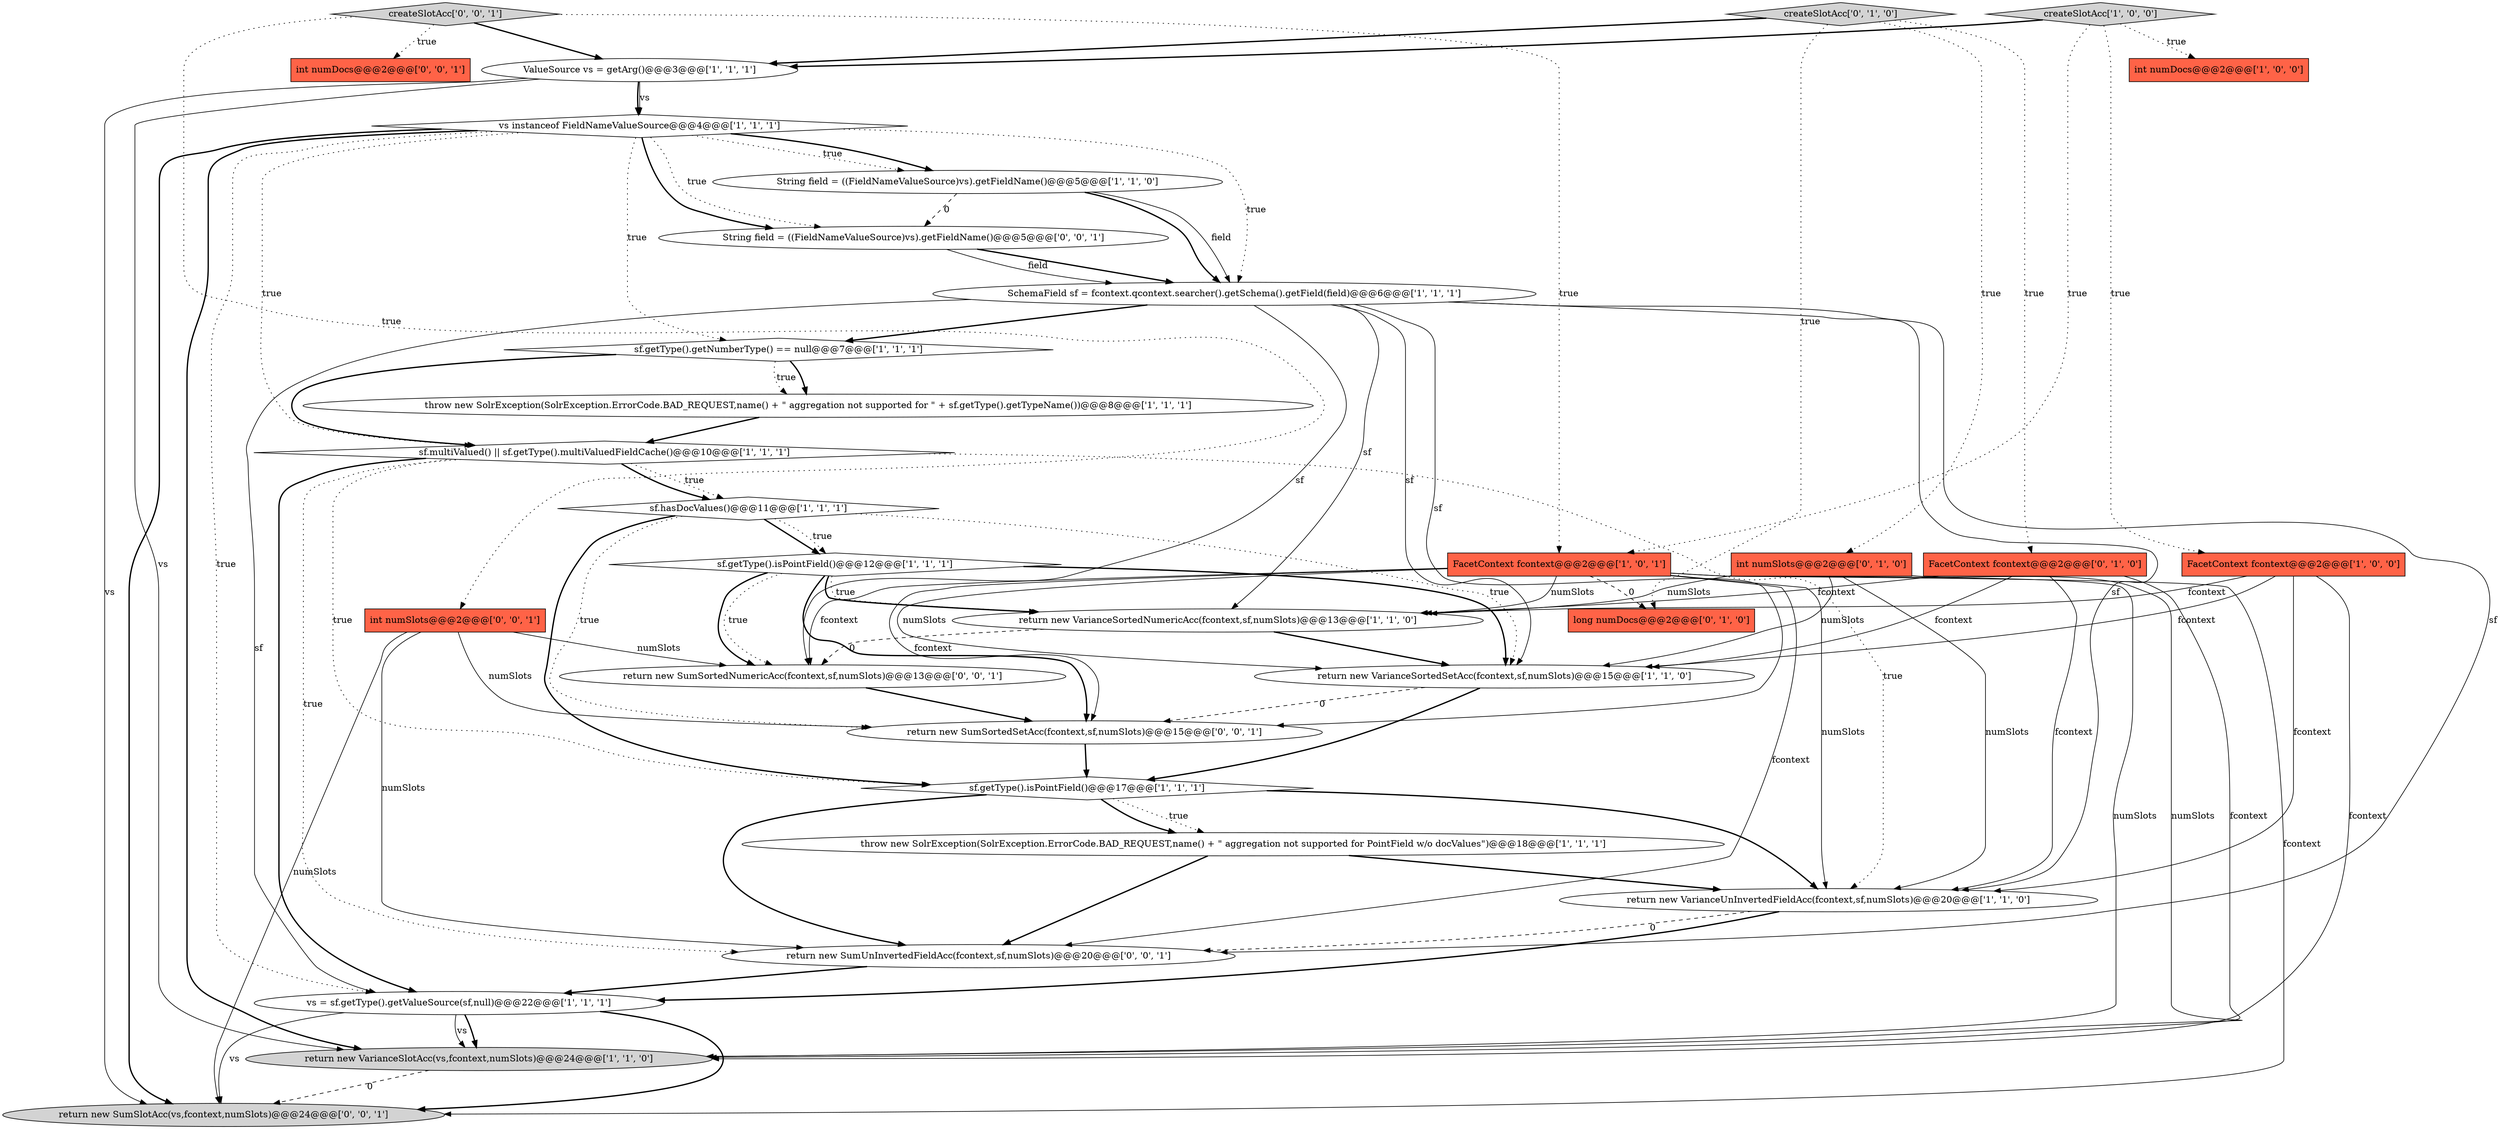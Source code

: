 digraph {
18 [style = filled, label = "return new VarianceSortedNumericAcc(fcontext,sf,numSlots)@@@13@@@['1', '1', '0']", fillcolor = white, shape = ellipse image = "AAA0AAABBB1BBB"];
25 [style = filled, label = "int numSlots@@@2@@@['0', '0', '1']", fillcolor = tomato, shape = box image = "AAA0AAABBB3BBB"];
4 [style = filled, label = "String field = ((FieldNameValueSource)vs).getFieldName()@@@5@@@['1', '1', '0']", fillcolor = white, shape = ellipse image = "AAA0AAABBB1BBB"];
28 [style = filled, label = "return new SumSortedNumericAcc(fcontext,sf,numSlots)@@@13@@@['0', '0', '1']", fillcolor = white, shape = ellipse image = "AAA0AAABBB3BBB"];
17 [style = filled, label = "vs = sf.getType().getValueSource(sf,null)@@@22@@@['1', '1', '1']", fillcolor = white, shape = ellipse image = "AAA0AAABBB1BBB"];
10 [style = filled, label = "vs instanceof FieldNameValueSource@@@4@@@['1', '1', '1']", fillcolor = white, shape = diamond image = "AAA0AAABBB1BBB"];
15 [style = filled, label = "sf.hasDocValues()@@@11@@@['1', '1', '1']", fillcolor = white, shape = diamond image = "AAA0AAABBB1BBB"];
24 [style = filled, label = "return new SumSortedSetAcc(fcontext,sf,numSlots)@@@15@@@['0', '0', '1']", fillcolor = white, shape = ellipse image = "AAA0AAABBB3BBB"];
26 [style = filled, label = "createSlotAcc['0', '0', '1']", fillcolor = lightgray, shape = diamond image = "AAA0AAABBB3BBB"];
19 [style = filled, label = "sf.getType().getNumberType() == null@@@7@@@['1', '1', '1']", fillcolor = white, shape = diamond image = "AAA0AAABBB1BBB"];
21 [style = filled, label = "int numSlots@@@2@@@['0', '1', '0']", fillcolor = tomato, shape = box image = "AAA0AAABBB2BBB"];
11 [style = filled, label = "sf.multiValued() || sf.getType().multiValuedFieldCache()@@@10@@@['1', '1', '1']", fillcolor = white, shape = diamond image = "AAA0AAABBB1BBB"];
3 [style = filled, label = "SchemaField sf = fcontext.qcontext.searcher().getSchema().getField(field)@@@6@@@['1', '1', '1']", fillcolor = white, shape = ellipse image = "AAA0AAABBB1BBB"];
2 [style = filled, label = "sf.getType().isPointField()@@@17@@@['1', '1', '1']", fillcolor = white, shape = diamond image = "AAA0AAABBB1BBB"];
7 [style = filled, label = "return new VarianceSortedSetAcc(fcontext,sf,numSlots)@@@15@@@['1', '1', '0']", fillcolor = white, shape = ellipse image = "AAA0AAABBB1BBB"];
14 [style = filled, label = "FacetContext fcontext@@@2@@@['1', '0', '1']", fillcolor = tomato, shape = box image = "AAA0AAABBB1BBB"];
31 [style = filled, label = "int numDocs@@@2@@@['0', '0', '1']", fillcolor = tomato, shape = box image = "AAA0AAABBB3BBB"];
0 [style = filled, label = "sf.getType().isPointField()@@@12@@@['1', '1', '1']", fillcolor = white, shape = diamond image = "AAA0AAABBB1BBB"];
1 [style = filled, label = "throw new SolrException(SolrException.ErrorCode.BAD_REQUEST,name() + \" aggregation not supported for \" + sf.getType().getTypeName())@@@8@@@['1', '1', '1']", fillcolor = white, shape = ellipse image = "AAA0AAABBB1BBB"];
30 [style = filled, label = "String field = ((FieldNameValueSource)vs).getFieldName()@@@5@@@['0', '0', '1']", fillcolor = white, shape = ellipse image = "AAA0AAABBB3BBB"];
13 [style = filled, label = "ValueSource vs = getArg()@@@3@@@['1', '1', '1']", fillcolor = white, shape = ellipse image = "AAA0AAABBB1BBB"];
29 [style = filled, label = "return new SumUnInvertedFieldAcc(fcontext,sf,numSlots)@@@20@@@['0', '0', '1']", fillcolor = white, shape = ellipse image = "AAA0AAABBB3BBB"];
20 [style = filled, label = "FacetContext fcontext@@@2@@@['0', '1', '0']", fillcolor = tomato, shape = box image = "AAA0AAABBB2BBB"];
5 [style = filled, label = "return new VarianceSlotAcc(vs,fcontext,numSlots)@@@24@@@['1', '1', '0']", fillcolor = lightgray, shape = ellipse image = "AAA0AAABBB1BBB"];
12 [style = filled, label = "return new VarianceUnInvertedFieldAcc(fcontext,sf,numSlots)@@@20@@@['1', '1', '0']", fillcolor = white, shape = ellipse image = "AAA0AAABBB1BBB"];
22 [style = filled, label = "createSlotAcc['0', '1', '0']", fillcolor = lightgray, shape = diamond image = "AAA0AAABBB2BBB"];
9 [style = filled, label = "throw new SolrException(SolrException.ErrorCode.BAD_REQUEST,name() + \" aggregation not supported for PointField w/o docValues\")@@@18@@@['1', '1', '1']", fillcolor = white, shape = ellipse image = "AAA0AAABBB1BBB"];
27 [style = filled, label = "return new SumSlotAcc(vs,fcontext,numSlots)@@@24@@@['0', '0', '1']", fillcolor = lightgray, shape = ellipse image = "AAA0AAABBB3BBB"];
23 [style = filled, label = "long numDocs@@@2@@@['0', '1', '0']", fillcolor = tomato, shape = box image = "AAA1AAABBB2BBB"];
6 [style = filled, label = "int numDocs@@@2@@@['1', '0', '0']", fillcolor = tomato, shape = box image = "AAA0AAABBB1BBB"];
8 [style = filled, label = "FacetContext fcontext@@@2@@@['1', '0', '0']", fillcolor = tomato, shape = box image = "AAA0AAABBB1BBB"];
16 [style = filled, label = "createSlotAcc['1', '0', '0']", fillcolor = lightgray, shape = diamond image = "AAA0AAABBB1BBB"];
8->7 [style = solid, label="fcontext"];
11->12 [style = dotted, label="true"];
10->3 [style = dotted, label="true"];
20->18 [style = solid, label="fcontext"];
4->30 [style = dashed, label="0"];
19->11 [style = bold, label=""];
3->7 [style = solid, label="sf"];
15->7 [style = dotted, label="true"];
10->30 [style = dotted, label="true"];
19->1 [style = bold, label=""];
11->2 [style = dotted, label="true"];
3->19 [style = bold, label=""];
15->0 [style = bold, label=""];
0->24 [style = bold, label=""];
20->5 [style = solid, label="fcontext"];
8->18 [style = solid, label="fcontext"];
17->27 [style = bold, label=""];
10->4 [style = dotted, label="true"];
11->15 [style = dotted, label="true"];
9->29 [style = bold, label=""];
22->13 [style = bold, label=""];
30->3 [style = solid, label="field"];
4->3 [style = bold, label=""];
20->7 [style = solid, label="fcontext"];
14->12 [style = solid, label="numSlots"];
3->28 [style = solid, label="sf"];
17->5 [style = bold, label=""];
3->12 [style = solid, label="sf"];
22->23 [style = dotted, label="true"];
13->27 [style = solid, label="vs"];
15->24 [style = dotted, label="true"];
2->9 [style = bold, label=""];
26->13 [style = bold, label=""];
1->11 [style = bold, label=""];
0->7 [style = bold, label=""];
14->18 [style = solid, label="numSlots"];
5->27 [style = dashed, label="0"];
22->20 [style = dotted, label="true"];
3->29 [style = solid, label="sf"];
7->2 [style = bold, label=""];
26->14 [style = dotted, label="true"];
16->14 [style = dotted, label="true"];
28->24 [style = bold, label=""];
11->17 [style = bold, label=""];
4->3 [style = solid, label="field"];
18->7 [style = bold, label=""];
14->5 [style = solid, label="numSlots"];
8->12 [style = solid, label="fcontext"];
14->27 [style = solid, label="fcontext"];
13->10 [style = solid, label="vs"];
13->10 [style = bold, label=""];
19->1 [style = dotted, label="true"];
14->29 [style = solid, label="fcontext"];
16->8 [style = dotted, label="true"];
22->21 [style = dotted, label="true"];
16->13 [style = bold, label=""];
29->17 [style = bold, label=""];
0->18 [style = dotted, label="true"];
3->24 [style = solid, label="sf"];
11->29 [style = dotted, label="true"];
12->17 [style = bold, label=""];
25->29 [style = solid, label="numSlots"];
15->0 [style = dotted, label="true"];
10->17 [style = dotted, label="true"];
3->18 [style = solid, label="sf"];
26->31 [style = dotted, label="true"];
25->27 [style = solid, label="numSlots"];
14->23 [style = dashed, label="0"];
10->5 [style = bold, label=""];
2->9 [style = dotted, label="true"];
13->5 [style = solid, label="vs"];
30->3 [style = bold, label=""];
10->11 [style = dotted, label="true"];
10->19 [style = dotted, label="true"];
17->27 [style = solid, label="vs"];
18->28 [style = dashed, label="0"];
25->24 [style = solid, label="numSlots"];
0->18 [style = bold, label=""];
9->12 [style = bold, label=""];
10->30 [style = bold, label=""];
3->17 [style = solid, label="sf"];
0->28 [style = dotted, label="true"];
21->12 [style = solid, label="numSlots"];
15->2 [style = bold, label=""];
24->2 [style = bold, label=""];
25->28 [style = solid, label="numSlots"];
26->25 [style = dotted, label="true"];
10->27 [style = bold, label=""];
14->28 [style = solid, label="fcontext"];
14->24 [style = solid, label="fcontext"];
8->5 [style = solid, label="fcontext"];
11->15 [style = bold, label=""];
2->12 [style = bold, label=""];
7->24 [style = dashed, label="0"];
21->5 [style = solid, label="numSlots"];
12->29 [style = dashed, label="0"];
10->4 [style = bold, label=""];
21->7 [style = solid, label="numSlots"];
2->29 [style = bold, label=""];
17->5 [style = solid, label="vs"];
14->7 [style = solid, label="numSlots"];
21->18 [style = solid, label="numSlots"];
0->28 [style = bold, label=""];
16->6 [style = dotted, label="true"];
20->12 [style = solid, label="fcontext"];
}
